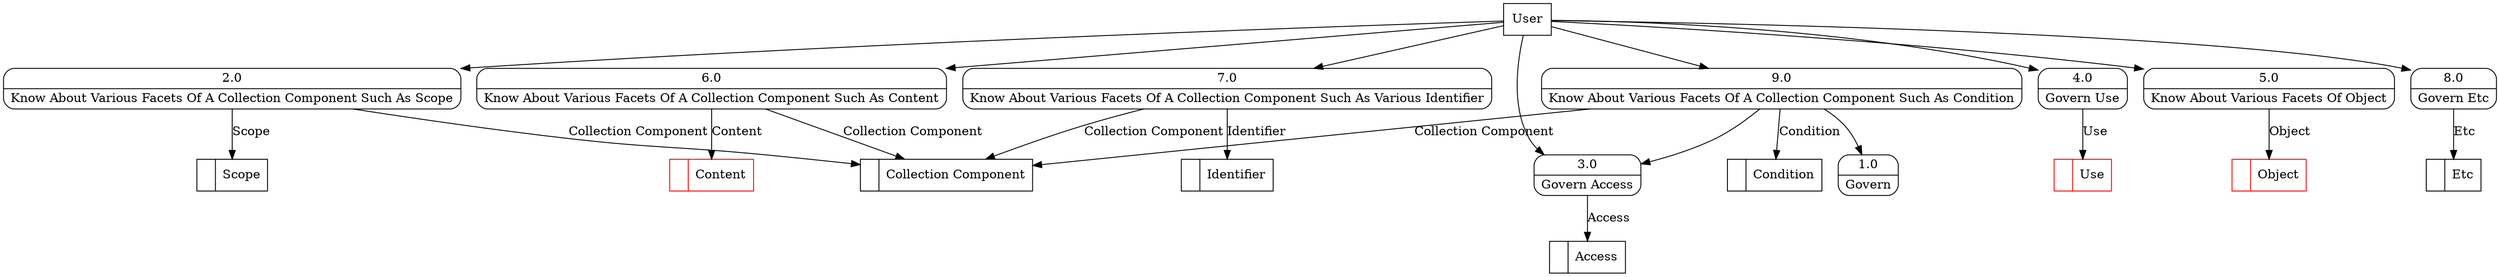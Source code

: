 digraph dfd2{ 
node[shape=record]
200 [label="<f0>  |<f1> Scope " ];
201 [label="<f0>  |<f1> Identifier " ];
202 [label="<f0>  |<f1> Object " color=red];
203 [label="<f0>  |<f1> Etc " ];
204 [label="<f0>  |<f1> Condition " ];
205 [label="<f0>  |<f1> Collection Component " ];
206 [label="<f0>  |<f1> Access " ];
207 [label="<f0>  |<f1> Use " color=red];
208 [label="<f0>  |<f1> Content " color=red];
209 [label="User" shape=box];
210 [label="{<f0> 1.0|<f1> Govern }" shape=Mrecord];
211 [label="{<f0> 2.0|<f1> Know About Various Facets Of A Collection Component Such As Scope }" shape=Mrecord];
212 [label="{<f0> 3.0|<f1> Govern Access }" shape=Mrecord];
213 [label="{<f0> 4.0|<f1> Govern Use }" shape=Mrecord];
214 [label="{<f0> 5.0|<f1> Know About Various Facets Of Object }" shape=Mrecord];
215 [label="{<f0> 6.0|<f1> Know About Various Facets Of A Collection Component Such As Content }" shape=Mrecord];
216 [label="{<f0> 7.0|<f1> Know About Various Facets Of A Collection Component Such As Various Identifier }" shape=Mrecord];
217 [label="{<f0> 8.0|<f1> Govern Etc }" shape=Mrecord];
218 [label="{<f0> 9.0|<f1> Know About Various Facets Of A Collection Component Such As Condition }" shape=Mrecord];
209 -> 211
209 -> 212
209 -> 213
209 -> 214
209 -> 215
209 -> 216
209 -> 217
209 -> 218
211 -> 205 [label="Collection Component"]
211 -> 200 [label="Scope"]
212 -> 206 [label="Access"]
213 -> 207 [label="Use"]
214 -> 202 [label="Object"]
215 -> 208 [label="Content"]
215 -> 205 [label="Collection Component"]
216 -> 201 [label="Identifier"]
216 -> 205 [label="Collection Component"]
217 -> 203 [label="Etc"]
218 -> 210
218 -> 212
218 -> 204 [label="Condition"]
218 -> 205 [label="Collection Component"]
}